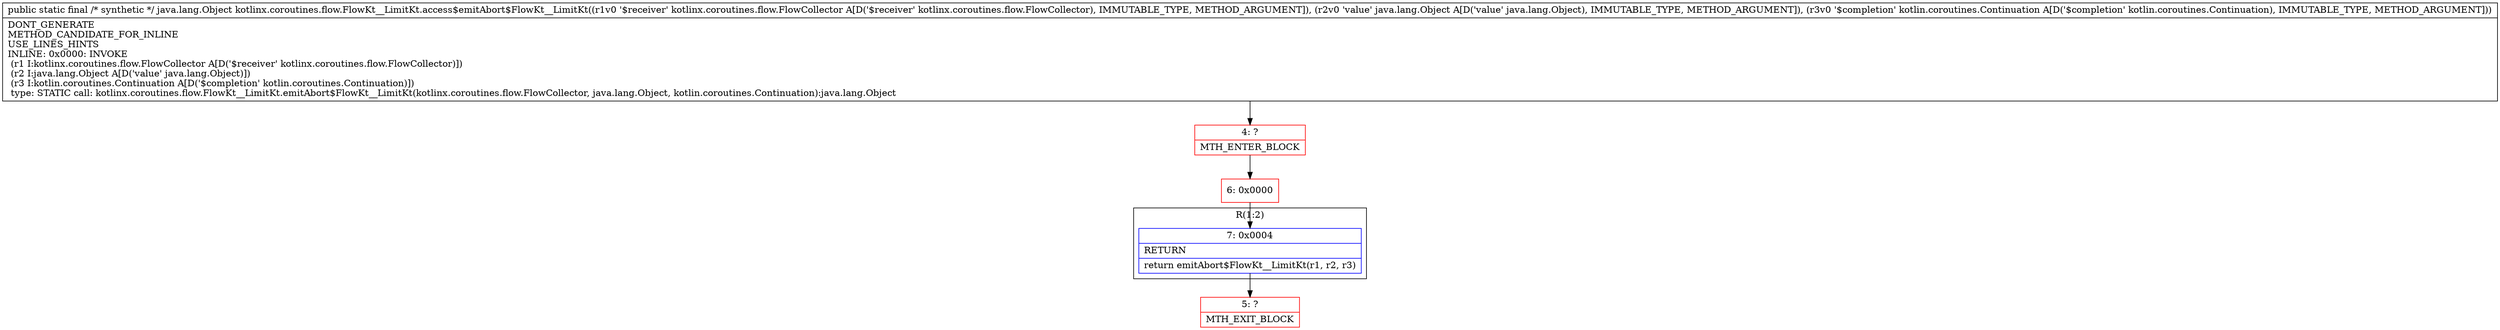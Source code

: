 digraph "CFG forkotlinx.coroutines.flow.FlowKt__LimitKt.access$emitAbort$FlowKt__LimitKt(Lkotlinx\/coroutines\/flow\/FlowCollector;Ljava\/lang\/Object;Lkotlin\/coroutines\/Continuation;)Ljava\/lang\/Object;" {
subgraph cluster_Region_192868105 {
label = "R(1:2)";
node [shape=record,color=blue];
Node_7 [shape=record,label="{7\:\ 0x0004|RETURN\l|return emitAbort$FlowKt__LimitKt(r1, r2, r3)\l}"];
}
Node_4 [shape=record,color=red,label="{4\:\ ?|MTH_ENTER_BLOCK\l}"];
Node_6 [shape=record,color=red,label="{6\:\ 0x0000}"];
Node_5 [shape=record,color=red,label="{5\:\ ?|MTH_EXIT_BLOCK\l}"];
MethodNode[shape=record,label="{public static final \/* synthetic *\/ java.lang.Object kotlinx.coroutines.flow.FlowKt__LimitKt.access$emitAbort$FlowKt__LimitKt((r1v0 '$receiver' kotlinx.coroutines.flow.FlowCollector A[D('$receiver' kotlinx.coroutines.flow.FlowCollector), IMMUTABLE_TYPE, METHOD_ARGUMENT]), (r2v0 'value' java.lang.Object A[D('value' java.lang.Object), IMMUTABLE_TYPE, METHOD_ARGUMENT]), (r3v0 '$completion' kotlin.coroutines.Continuation A[D('$completion' kotlin.coroutines.Continuation), IMMUTABLE_TYPE, METHOD_ARGUMENT]))  | DONT_GENERATE\lMETHOD_CANDIDATE_FOR_INLINE\lUSE_LINES_HINTS\lINLINE: 0x0000: INVOKE  \l  (r1 I:kotlinx.coroutines.flow.FlowCollector A[D('$receiver' kotlinx.coroutines.flow.FlowCollector)])\l  (r2 I:java.lang.Object A[D('value' java.lang.Object)])\l  (r3 I:kotlin.coroutines.Continuation A[D('$completion' kotlin.coroutines.Continuation)])\l type: STATIC call: kotlinx.coroutines.flow.FlowKt__LimitKt.emitAbort$FlowKt__LimitKt(kotlinx.coroutines.flow.FlowCollector, java.lang.Object, kotlin.coroutines.Continuation):java.lang.Object\l}"];
MethodNode -> Node_4;Node_7 -> Node_5;
Node_4 -> Node_6;
Node_6 -> Node_7;
}

